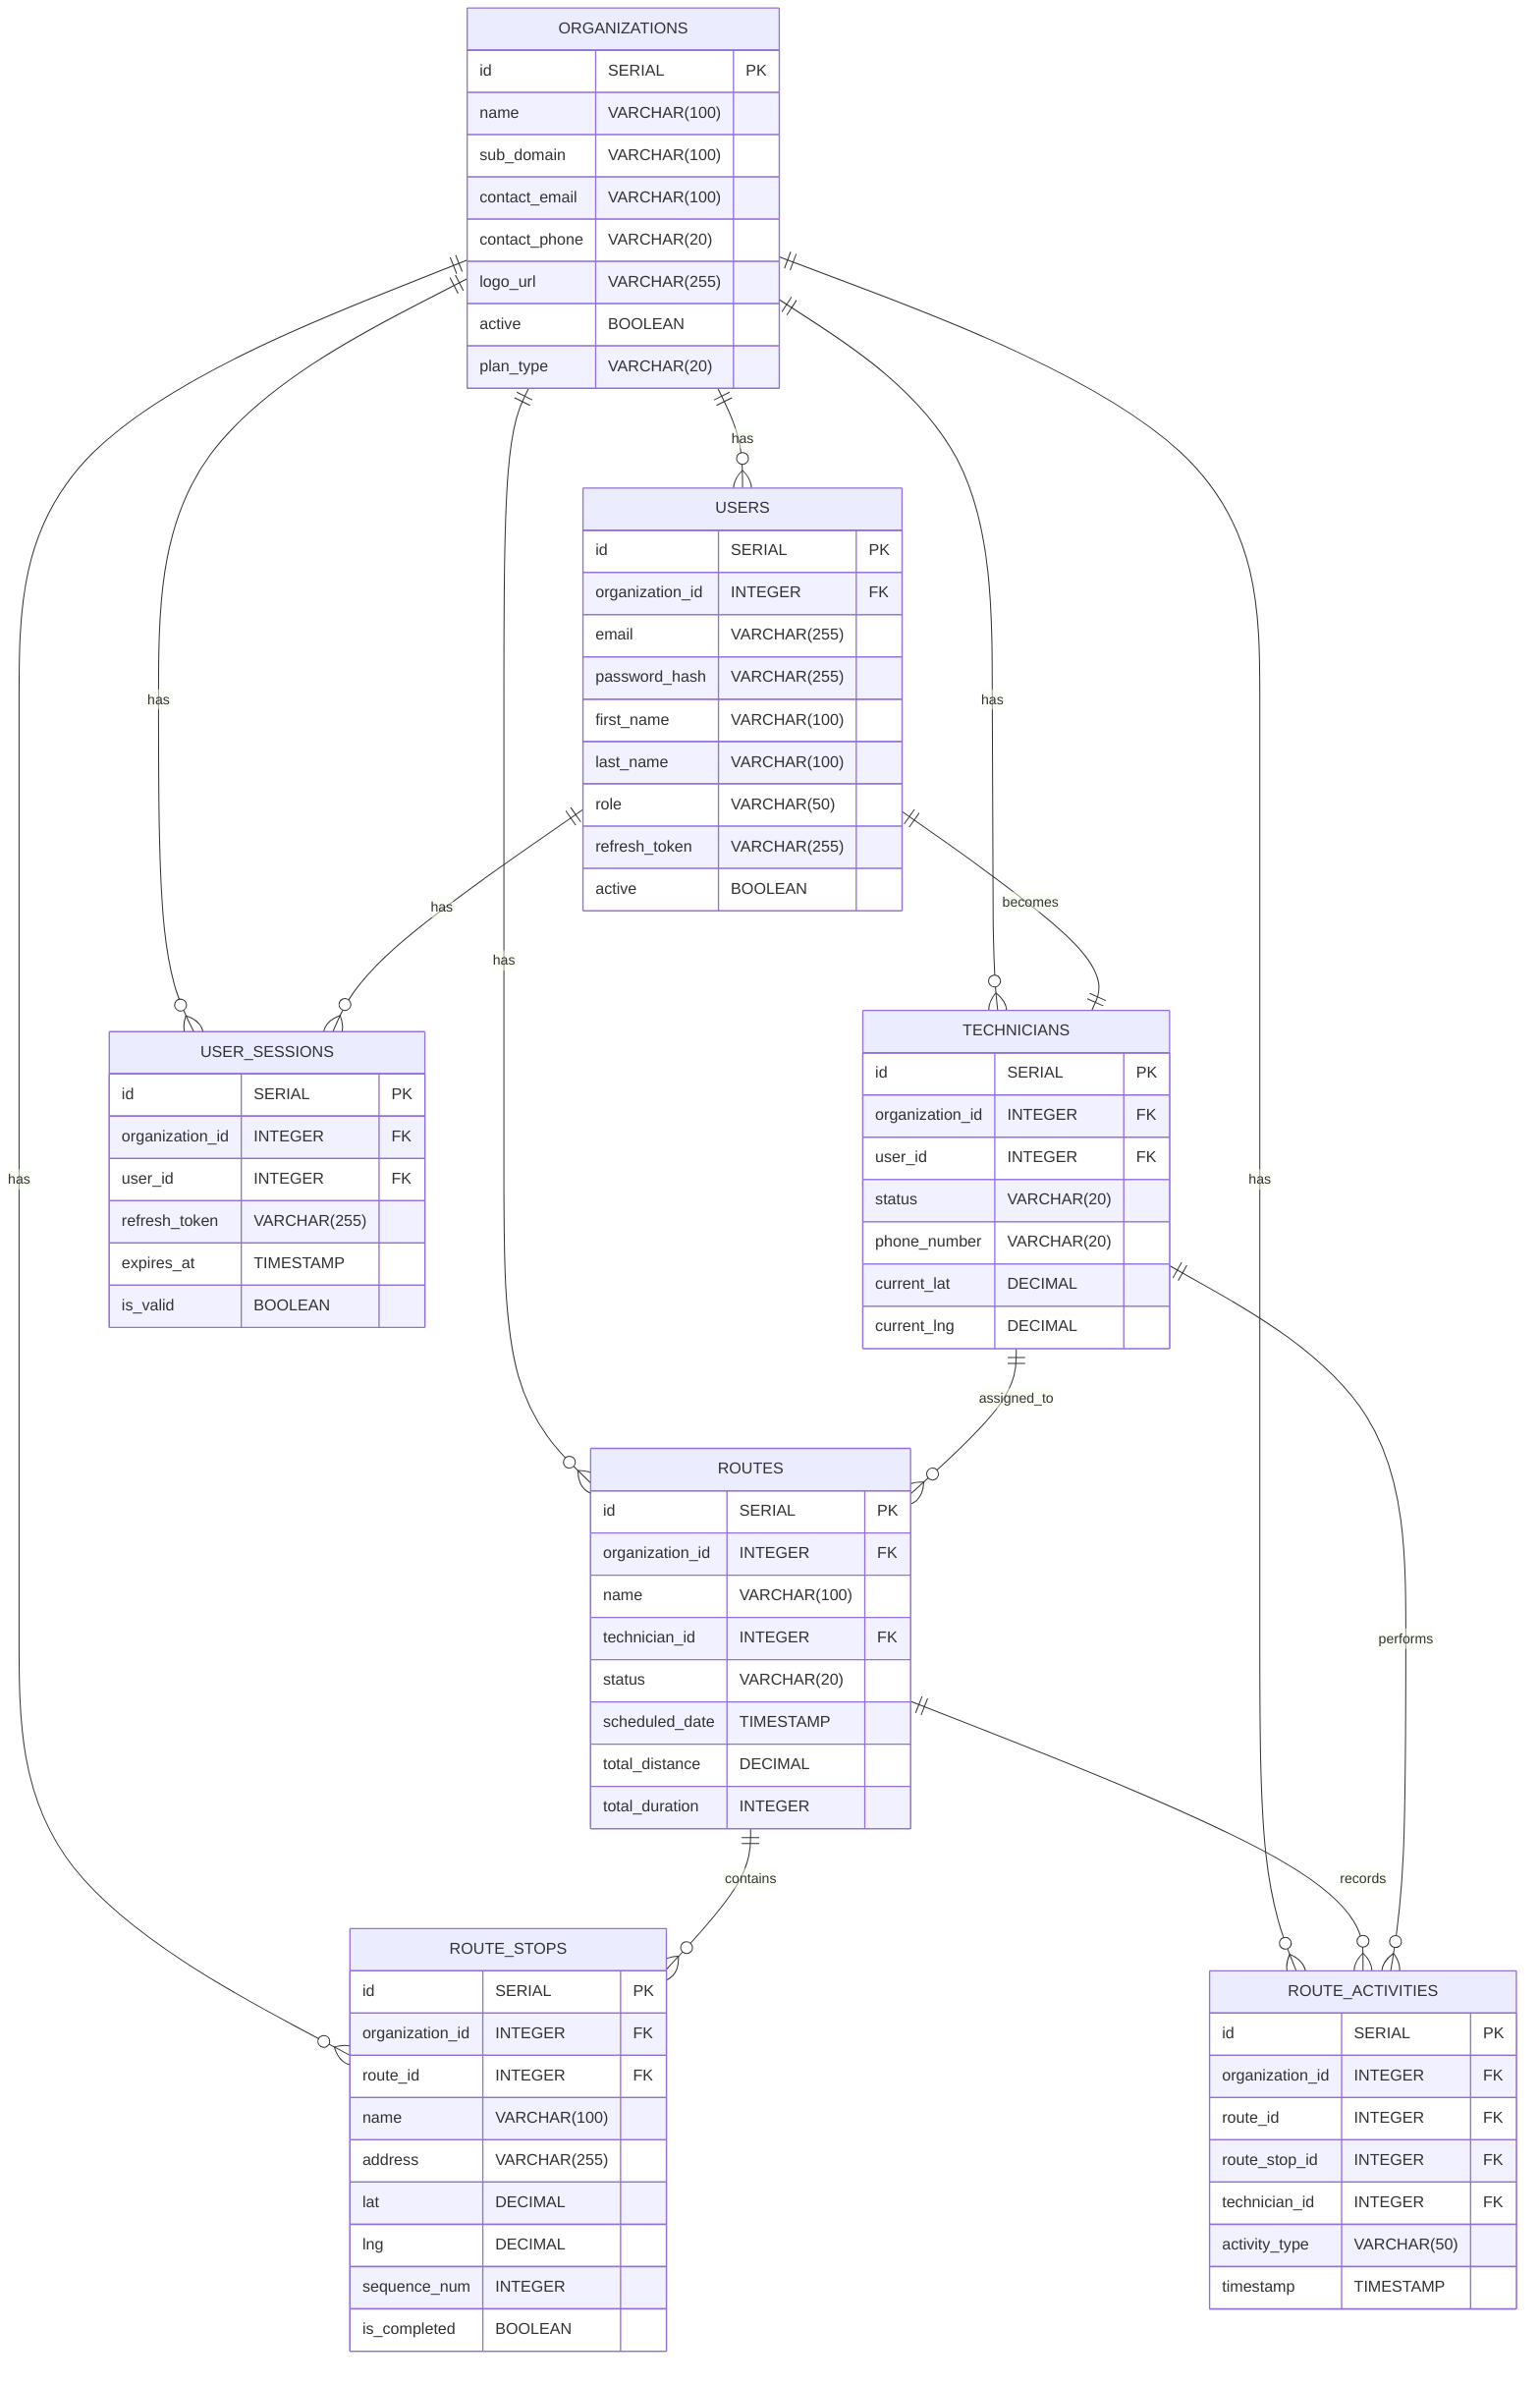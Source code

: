 erDiagram
    ORGANIZATIONS ||--o{ USERS : has
    ORGANIZATIONS ||--o{ TECHNICIANS : has
    ORGANIZATIONS ||--o{ ROUTES : has
    ORGANIZATIONS ||--o{ ROUTE_STOPS : has
    ORGANIZATIONS ||--o{ ROUTE_ACTIVITIES : has
    ORGANIZATIONS ||--o{ USER_SESSIONS : has
    
    USERS ||--o{ USER_SESSIONS : has
    USERS ||--|| TECHNICIANS : becomes
    TECHNICIANS ||--o{ ROUTES : assigned_to
    ROUTES ||--o{ ROUTE_STOPS : contains
    ROUTES ||--o{ ROUTE_ACTIVITIES : records
    TECHNICIANS ||--o{ ROUTE_ACTIVITIES : performs

    ORGANIZATIONS {
        id SERIAL PK
        name VARCHAR(100)
        sub_domain VARCHAR(100)
        contact_email VARCHAR(100)
        contact_phone VARCHAR(20)
        logo_url VARCHAR(255)
        active BOOLEAN
        plan_type VARCHAR(20)
    }
    
    USERS {
        id SERIAL PK
        organization_id INTEGER FK
        email VARCHAR(255)
        password_hash VARCHAR(255)
        first_name VARCHAR(100)
        last_name VARCHAR(100)
        role VARCHAR(50)
        refresh_token VARCHAR(255)
        active BOOLEAN
    }
    
    TECHNICIANS {
        id SERIAL PK
        organization_id INTEGER FK
        user_id INTEGER FK
        status VARCHAR(20)
        phone_number VARCHAR(20)
        current_lat DECIMAL
        current_lng DECIMAL
    }
    
    ROUTES {
        id SERIAL PK
        organization_id INTEGER FK
        name VARCHAR(100)
        technician_id INTEGER FK
        status VARCHAR(20)
        scheduled_date TIMESTAMP
        total_distance DECIMAL
        total_duration INTEGER
    }
    
    ROUTE_STOPS {
        id SERIAL PK
        organization_id INTEGER FK
        route_id INTEGER FK
        name VARCHAR(100)
        address VARCHAR(255)
        lat DECIMAL
        lng DECIMAL
        sequence_num INTEGER
        is_completed BOOLEAN
    }
    
    ROUTE_ACTIVITIES {
        id SERIAL PK
        organization_id INTEGER FK
        route_id INTEGER FK
        route_stop_id INTEGER FK
        technician_id INTEGER FK
        activity_type VARCHAR(50)
        timestamp TIMESTAMP
    }
    
    USER_SESSIONS {
        id SERIAL PK
        organization_id INTEGER FK
        user_id INTEGER FK
        refresh_token VARCHAR(255)
        expires_at TIMESTAMP
        is_valid BOOLEAN
    }